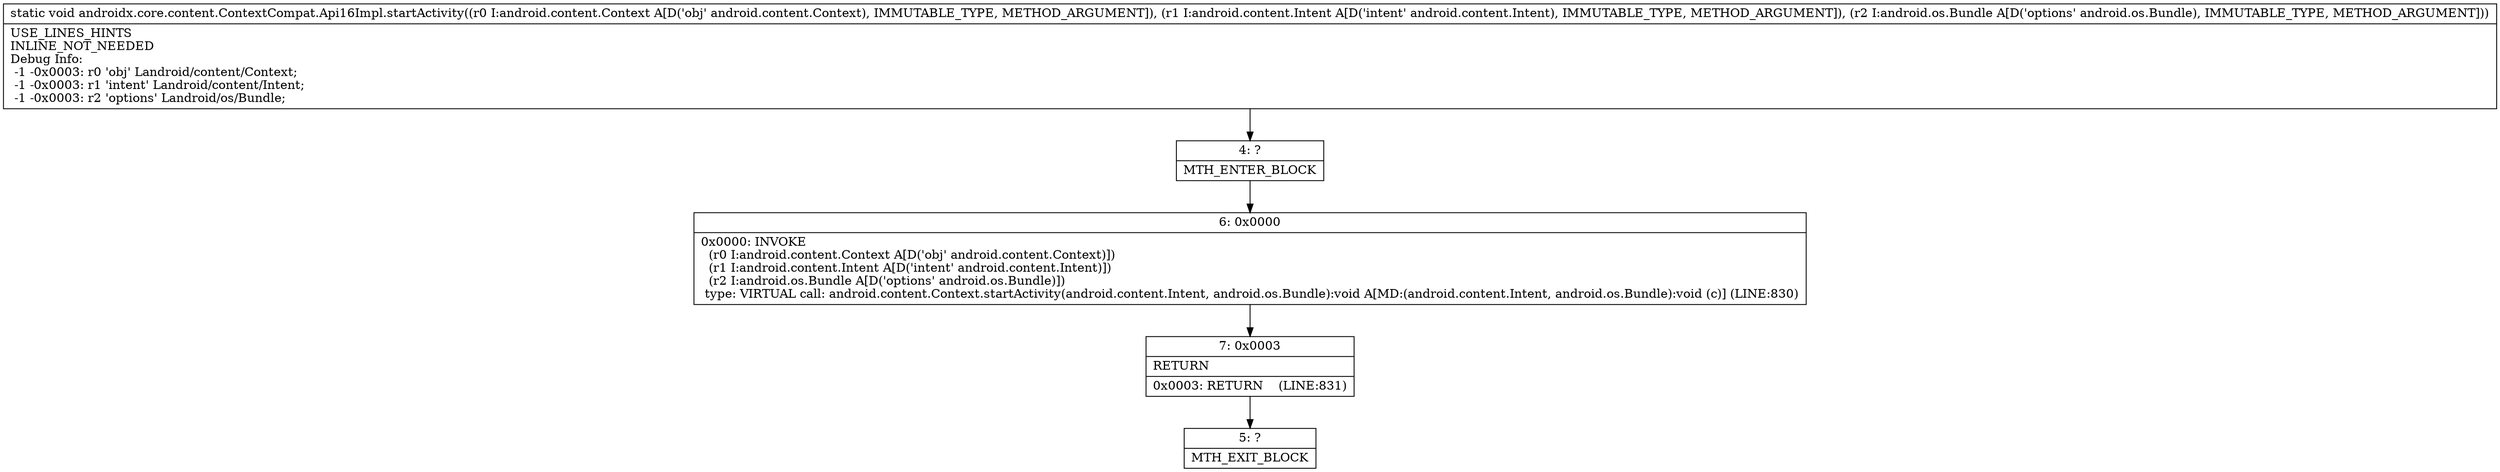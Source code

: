 digraph "CFG forandroidx.core.content.ContextCompat.Api16Impl.startActivity(Landroid\/content\/Context;Landroid\/content\/Intent;Landroid\/os\/Bundle;)V" {
Node_4 [shape=record,label="{4\:\ ?|MTH_ENTER_BLOCK\l}"];
Node_6 [shape=record,label="{6\:\ 0x0000|0x0000: INVOKE  \l  (r0 I:android.content.Context A[D('obj' android.content.Context)])\l  (r1 I:android.content.Intent A[D('intent' android.content.Intent)])\l  (r2 I:android.os.Bundle A[D('options' android.os.Bundle)])\l type: VIRTUAL call: android.content.Context.startActivity(android.content.Intent, android.os.Bundle):void A[MD:(android.content.Intent, android.os.Bundle):void (c)] (LINE:830)\l}"];
Node_7 [shape=record,label="{7\:\ 0x0003|RETURN\l|0x0003: RETURN    (LINE:831)\l}"];
Node_5 [shape=record,label="{5\:\ ?|MTH_EXIT_BLOCK\l}"];
MethodNode[shape=record,label="{static void androidx.core.content.ContextCompat.Api16Impl.startActivity((r0 I:android.content.Context A[D('obj' android.content.Context), IMMUTABLE_TYPE, METHOD_ARGUMENT]), (r1 I:android.content.Intent A[D('intent' android.content.Intent), IMMUTABLE_TYPE, METHOD_ARGUMENT]), (r2 I:android.os.Bundle A[D('options' android.os.Bundle), IMMUTABLE_TYPE, METHOD_ARGUMENT]))  | USE_LINES_HINTS\lINLINE_NOT_NEEDED\lDebug Info:\l  \-1 \-0x0003: r0 'obj' Landroid\/content\/Context;\l  \-1 \-0x0003: r1 'intent' Landroid\/content\/Intent;\l  \-1 \-0x0003: r2 'options' Landroid\/os\/Bundle;\l}"];
MethodNode -> Node_4;Node_4 -> Node_6;
Node_6 -> Node_7;
Node_7 -> Node_5;
}

